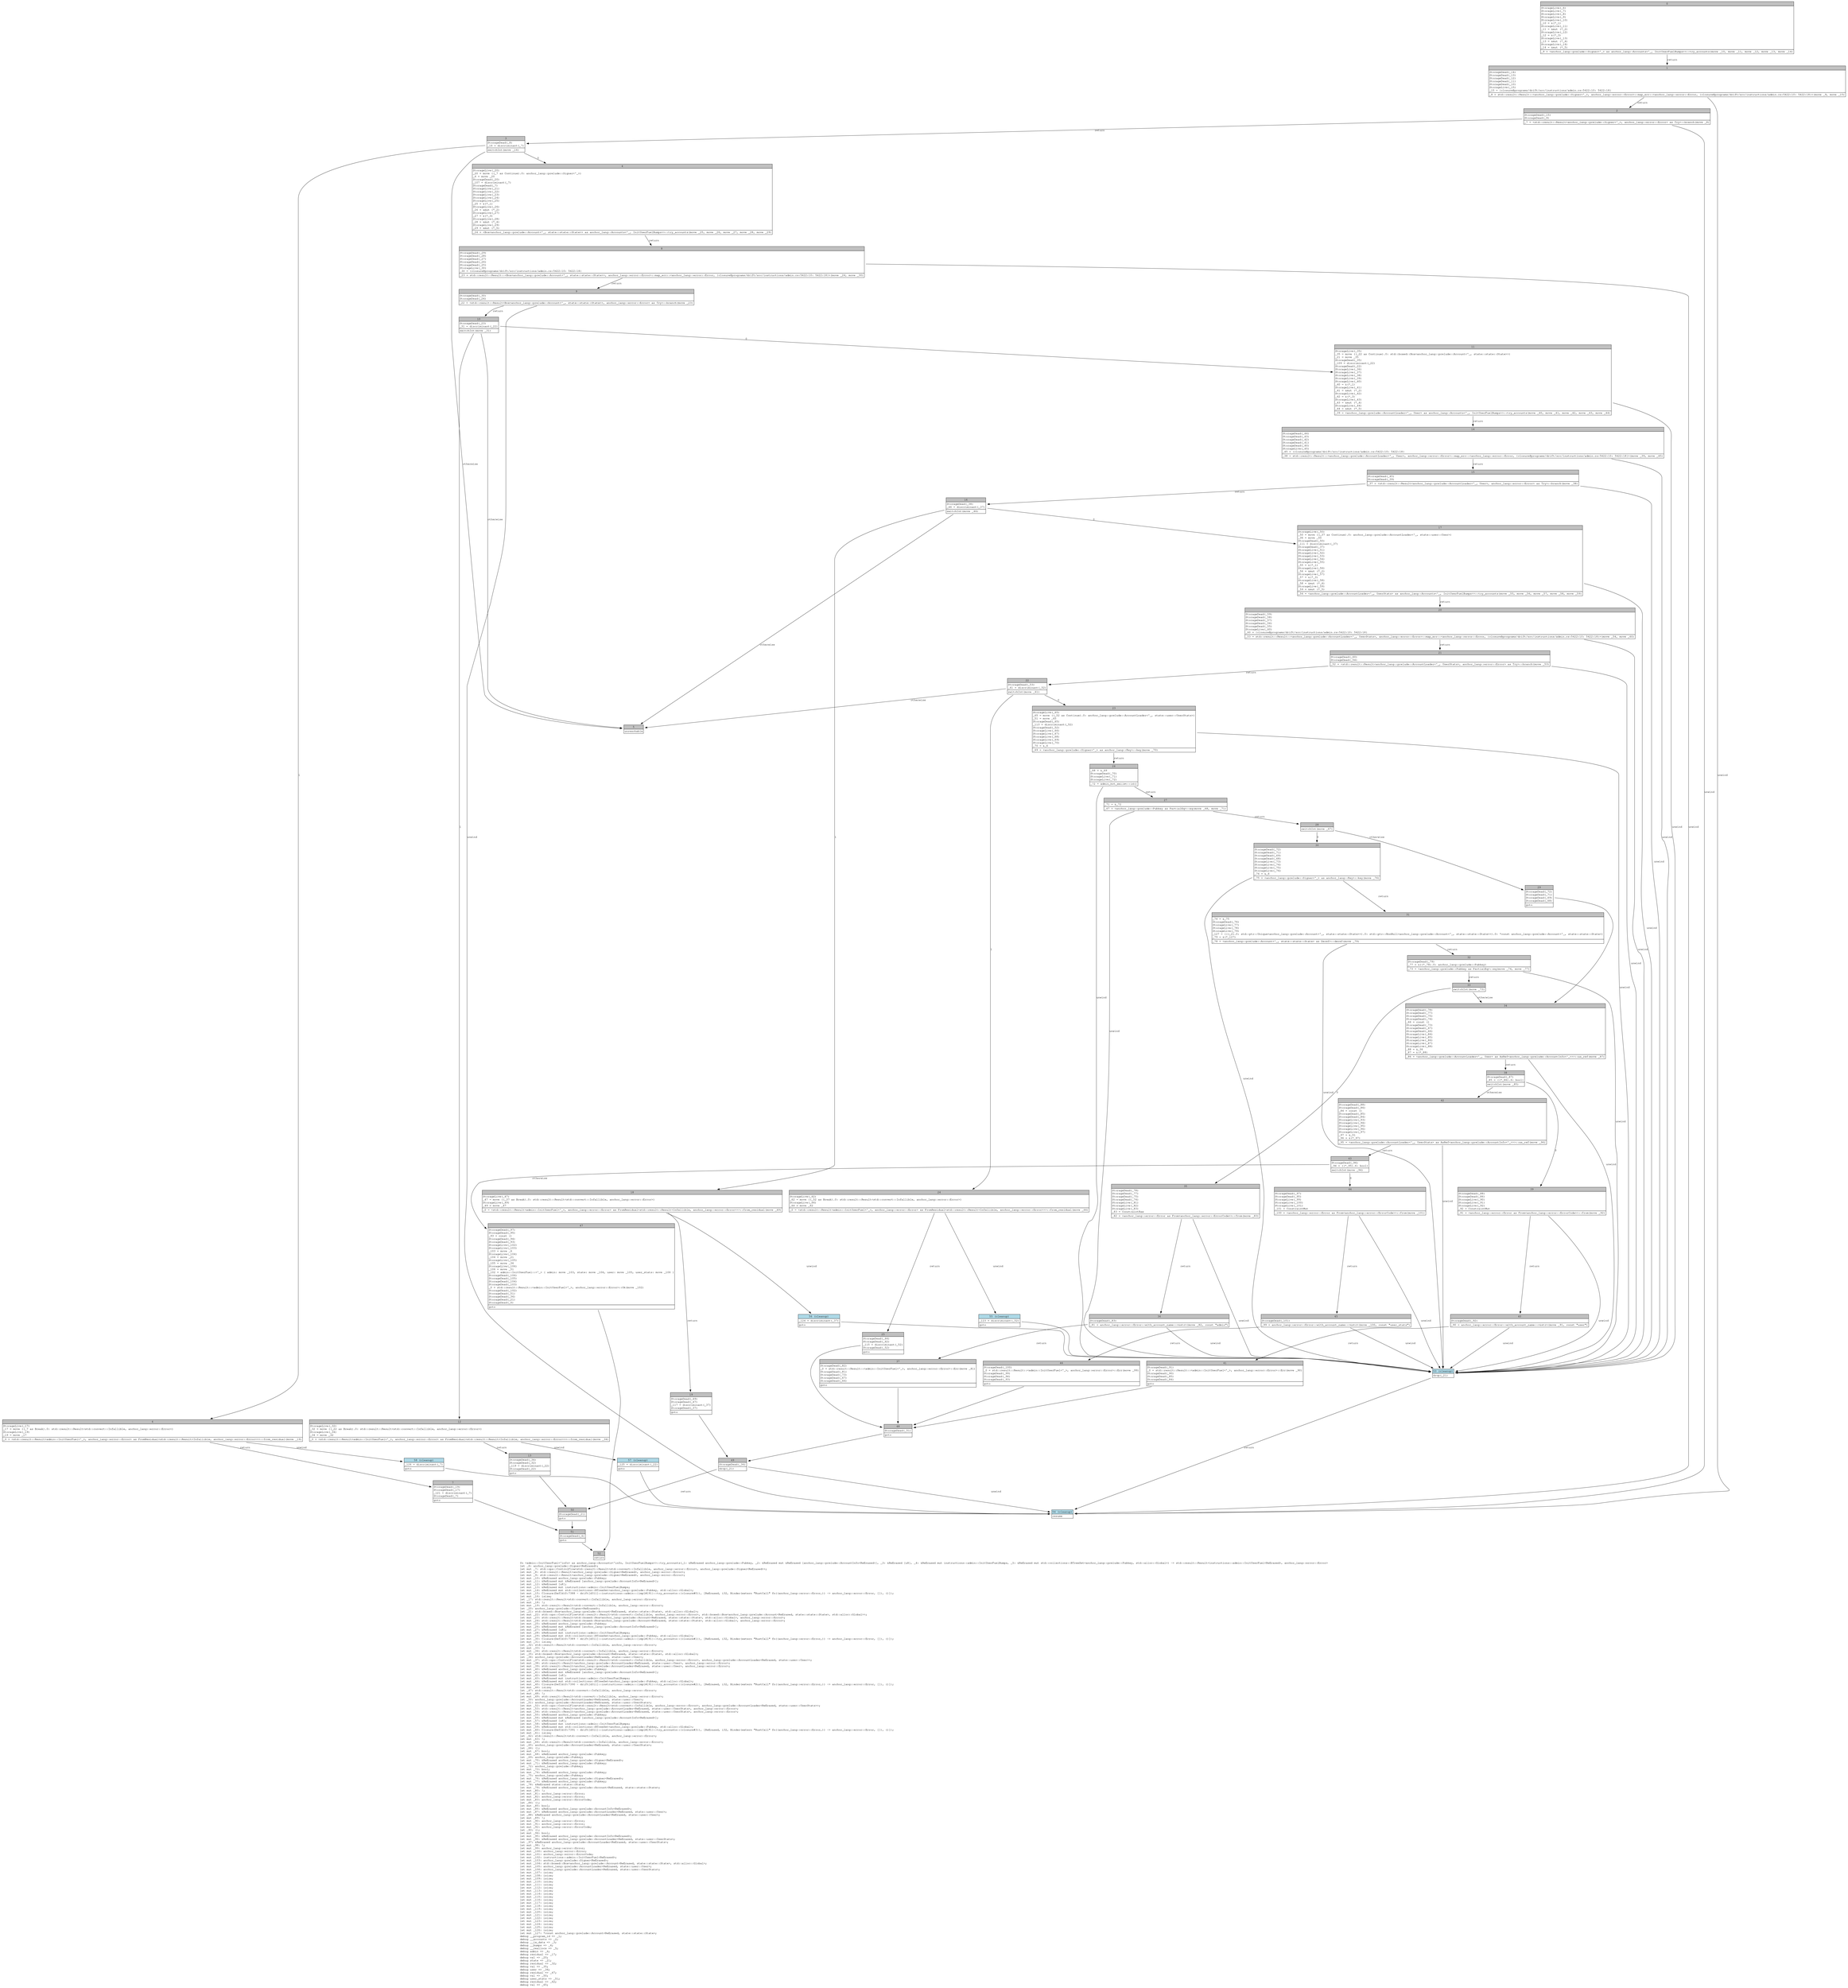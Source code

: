 digraph Mir_0_7387 {
    graph [fontname="Courier, monospace"];
    node [fontname="Courier, monospace"];
    edge [fontname="Courier, monospace"];
    label=<fn &lt;admin::InitUserFuel&lt;'info&gt; as anchor_lang::Accounts&lt;'info, InitUserFuelBumps&gt;&gt;::try_accounts(_1: &amp;ReErased anchor_lang::prelude::Pubkey, _2: &amp;ReErased mut &amp;ReErased [anchor_lang::prelude::AccountInfo&lt;ReErased&gt;], _3: &amp;ReErased [u8], _4: &amp;ReErased mut instructions::admin::InitUserFuelBumps, _5: &amp;ReErased mut std::collections::BTreeSet&lt;anchor_lang::prelude::Pubkey, std::alloc::Global&gt;) -&gt; std::result::Result&lt;instructions::admin::InitUserFuel&lt;ReErased&gt;, anchor_lang::error::Error&gt;<br align="left"/>let _6: anchor_lang::prelude::Signer&lt;ReErased&gt;;<br align="left"/>let mut _7: std::ops::ControlFlow&lt;std::result::Result&lt;std::convert::Infallible, anchor_lang::error::Error&gt;, anchor_lang::prelude::Signer&lt;ReErased&gt;&gt;;<br align="left"/>let mut _8: std::result::Result&lt;anchor_lang::prelude::Signer&lt;ReErased&gt;, anchor_lang::error::Error&gt;;<br align="left"/>let mut _9: std::result::Result&lt;anchor_lang::prelude::Signer&lt;ReErased&gt;, anchor_lang::error::Error&gt;;<br align="left"/>let mut _10: &amp;ReErased anchor_lang::prelude::Pubkey;<br align="left"/>let mut _11: &amp;ReErased mut &amp;ReErased [anchor_lang::prelude::AccountInfo&lt;ReErased&gt;];<br align="left"/>let mut _12: &amp;ReErased [u8];<br align="left"/>let mut _13: &amp;ReErased mut instructions::admin::InitUserFuelBumps;<br align="left"/>let mut _14: &amp;ReErased mut std::collections::BTreeSet&lt;anchor_lang::prelude::Pubkey, std::alloc::Global&gt;;<br align="left"/>let mut _15: Closure(DefId(0:7388 ~ drift[d311]::instructions::admin::{impl#191}::try_accounts::{closure#0}), [ReErased, i32, Binder(extern &quot;RustCall&quot; fn((anchor_lang::error::Error,)) -&gt; anchor_lang::error::Error, []), ()]);<br align="left"/>let mut _16: isize;<br align="left"/>let _17: std::result::Result&lt;std::convert::Infallible, anchor_lang::error::Error&gt;;<br align="left"/>let mut _18: !;<br align="left"/>let mut _19: std::result::Result&lt;std::convert::Infallible, anchor_lang::error::Error&gt;;<br align="left"/>let _20: anchor_lang::prelude::Signer&lt;ReErased&gt;;<br align="left"/>let _21: std::boxed::Box&lt;anchor_lang::prelude::Account&lt;ReErased, state::state::State&gt;, std::alloc::Global&gt;;<br align="left"/>let mut _22: std::ops::ControlFlow&lt;std::result::Result&lt;std::convert::Infallible, anchor_lang::error::Error&gt;, std::boxed::Box&lt;anchor_lang::prelude::Account&lt;ReErased, state::state::State&gt;, std::alloc::Global&gt;&gt;;<br align="left"/>let mut _23: std::result::Result&lt;std::boxed::Box&lt;anchor_lang::prelude::Account&lt;ReErased, state::state::State&gt;, std::alloc::Global&gt;, anchor_lang::error::Error&gt;;<br align="left"/>let mut _24: std::result::Result&lt;std::boxed::Box&lt;anchor_lang::prelude::Account&lt;ReErased, state::state::State&gt;, std::alloc::Global&gt;, anchor_lang::error::Error&gt;;<br align="left"/>let mut _25: &amp;ReErased anchor_lang::prelude::Pubkey;<br align="left"/>let mut _26: &amp;ReErased mut &amp;ReErased [anchor_lang::prelude::AccountInfo&lt;ReErased&gt;];<br align="left"/>let mut _27: &amp;ReErased [u8];<br align="left"/>let mut _28: &amp;ReErased mut instructions::admin::InitUserFuelBumps;<br align="left"/>let mut _29: &amp;ReErased mut std::collections::BTreeSet&lt;anchor_lang::prelude::Pubkey, std::alloc::Global&gt;;<br align="left"/>let mut _30: Closure(DefId(0:7389 ~ drift[d311]::instructions::admin::{impl#191}::try_accounts::{closure#1}), [ReErased, i32, Binder(extern &quot;RustCall&quot; fn((anchor_lang::error::Error,)) -&gt; anchor_lang::error::Error, []), ()]);<br align="left"/>let mut _31: isize;<br align="left"/>let _32: std::result::Result&lt;std::convert::Infallible, anchor_lang::error::Error&gt;;<br align="left"/>let mut _33: !;<br align="left"/>let mut _34: std::result::Result&lt;std::convert::Infallible, anchor_lang::error::Error&gt;;<br align="left"/>let _35: std::boxed::Box&lt;anchor_lang::prelude::Account&lt;ReErased, state::state::State&gt;, std::alloc::Global&gt;;<br align="left"/>let _36: anchor_lang::prelude::AccountLoader&lt;ReErased, state::user::User&gt;;<br align="left"/>let mut _37: std::ops::ControlFlow&lt;std::result::Result&lt;std::convert::Infallible, anchor_lang::error::Error&gt;, anchor_lang::prelude::AccountLoader&lt;ReErased, state::user::User&gt;&gt;;<br align="left"/>let mut _38: std::result::Result&lt;anchor_lang::prelude::AccountLoader&lt;ReErased, state::user::User&gt;, anchor_lang::error::Error&gt;;<br align="left"/>let mut _39: std::result::Result&lt;anchor_lang::prelude::AccountLoader&lt;ReErased, state::user::User&gt;, anchor_lang::error::Error&gt;;<br align="left"/>let mut _40: &amp;ReErased anchor_lang::prelude::Pubkey;<br align="left"/>let mut _41: &amp;ReErased mut &amp;ReErased [anchor_lang::prelude::AccountInfo&lt;ReErased&gt;];<br align="left"/>let mut _42: &amp;ReErased [u8];<br align="left"/>let mut _43: &amp;ReErased mut instructions::admin::InitUserFuelBumps;<br align="left"/>let mut _44: &amp;ReErased mut std::collections::BTreeSet&lt;anchor_lang::prelude::Pubkey, std::alloc::Global&gt;;<br align="left"/>let mut _45: Closure(DefId(0:7390 ~ drift[d311]::instructions::admin::{impl#191}::try_accounts::{closure#2}), [ReErased, i32, Binder(extern &quot;RustCall&quot; fn((anchor_lang::error::Error,)) -&gt; anchor_lang::error::Error, []), ()]);<br align="left"/>let mut _46: isize;<br align="left"/>let _47: std::result::Result&lt;std::convert::Infallible, anchor_lang::error::Error&gt;;<br align="left"/>let mut _48: !;<br align="left"/>let mut _49: std::result::Result&lt;std::convert::Infallible, anchor_lang::error::Error&gt;;<br align="left"/>let _50: anchor_lang::prelude::AccountLoader&lt;ReErased, state::user::User&gt;;<br align="left"/>let _51: anchor_lang::prelude::AccountLoader&lt;ReErased, state::user::UserStats&gt;;<br align="left"/>let mut _52: std::ops::ControlFlow&lt;std::result::Result&lt;std::convert::Infallible, anchor_lang::error::Error&gt;, anchor_lang::prelude::AccountLoader&lt;ReErased, state::user::UserStats&gt;&gt;;<br align="left"/>let mut _53: std::result::Result&lt;anchor_lang::prelude::AccountLoader&lt;ReErased, state::user::UserStats&gt;, anchor_lang::error::Error&gt;;<br align="left"/>let mut _54: std::result::Result&lt;anchor_lang::prelude::AccountLoader&lt;ReErased, state::user::UserStats&gt;, anchor_lang::error::Error&gt;;<br align="left"/>let mut _55: &amp;ReErased anchor_lang::prelude::Pubkey;<br align="left"/>let mut _56: &amp;ReErased mut &amp;ReErased [anchor_lang::prelude::AccountInfo&lt;ReErased&gt;];<br align="left"/>let mut _57: &amp;ReErased [u8];<br align="left"/>let mut _58: &amp;ReErased mut instructions::admin::InitUserFuelBumps;<br align="left"/>let mut _59: &amp;ReErased mut std::collections::BTreeSet&lt;anchor_lang::prelude::Pubkey, std::alloc::Global&gt;;<br align="left"/>let mut _60: Closure(DefId(0:7391 ~ drift[d311]::instructions::admin::{impl#191}::try_accounts::{closure#3}), [ReErased, i32, Binder(extern &quot;RustCall&quot; fn((anchor_lang::error::Error,)) -&gt; anchor_lang::error::Error, []), ()]);<br align="left"/>let mut _61: isize;<br align="left"/>let _62: std::result::Result&lt;std::convert::Infallible, anchor_lang::error::Error&gt;;<br align="left"/>let mut _63: !;<br align="left"/>let mut _64: std::result::Result&lt;std::convert::Infallible, anchor_lang::error::Error&gt;;<br align="left"/>let _65: anchor_lang::prelude::AccountLoader&lt;ReErased, state::user::UserStats&gt;;<br align="left"/>let _66: ();<br align="left"/>let mut _67: bool;<br align="left"/>let mut _68: &amp;ReErased anchor_lang::prelude::Pubkey;<br align="left"/>let _69: anchor_lang::prelude::Pubkey;<br align="left"/>let mut _70: &amp;ReErased anchor_lang::prelude::Signer&lt;ReErased&gt;;<br align="left"/>let mut _71: &amp;ReErased anchor_lang::prelude::Pubkey;<br align="left"/>let _72: anchor_lang::prelude::Pubkey;<br align="left"/>let mut _73: bool;<br align="left"/>let mut _74: &amp;ReErased anchor_lang::prelude::Pubkey;<br align="left"/>let _75: anchor_lang::prelude::Pubkey;<br align="left"/>let mut _76: &amp;ReErased anchor_lang::prelude::Signer&lt;ReErased&gt;;<br align="left"/>let mut _77: &amp;ReErased anchor_lang::prelude::Pubkey;<br align="left"/>let _78: &amp;ReErased state::state::State;<br align="left"/>let mut _79: &amp;ReErased anchor_lang::prelude::Account&lt;ReErased, state::state::State&gt;;<br align="left"/>let mut _80: !;<br align="left"/>let mut _81: anchor_lang::error::Error;<br align="left"/>let mut _82: anchor_lang::error::Error;<br align="left"/>let mut _83: anchor_lang::error::ErrorCode;<br align="left"/>let _84: ();<br align="left"/>let mut _85: bool;<br align="left"/>let mut _86: &amp;ReErased anchor_lang::prelude::AccountInfo&lt;ReErased&gt;;<br align="left"/>let mut _87: &amp;ReErased anchor_lang::prelude::AccountLoader&lt;ReErased, state::user::User&gt;;<br align="left"/>let _88: &amp;ReErased anchor_lang::prelude::AccountLoader&lt;ReErased, state::user::User&gt;;<br align="left"/>let mut _89: !;<br align="left"/>let mut _90: anchor_lang::error::Error;<br align="left"/>let mut _91: anchor_lang::error::Error;<br align="left"/>let mut _92: anchor_lang::error::ErrorCode;<br align="left"/>let _93: ();<br align="left"/>let mut _94: bool;<br align="left"/>let mut _95: &amp;ReErased anchor_lang::prelude::AccountInfo&lt;ReErased&gt;;<br align="left"/>let mut _96: &amp;ReErased anchor_lang::prelude::AccountLoader&lt;ReErased, state::user::UserStats&gt;;<br align="left"/>let _97: &amp;ReErased anchor_lang::prelude::AccountLoader&lt;ReErased, state::user::UserStats&gt;;<br align="left"/>let mut _98: !;<br align="left"/>let mut _99: anchor_lang::error::Error;<br align="left"/>let mut _100: anchor_lang::error::Error;<br align="left"/>let mut _101: anchor_lang::error::ErrorCode;<br align="left"/>let mut _102: instructions::admin::InitUserFuel&lt;ReErased&gt;;<br align="left"/>let mut _103: anchor_lang::prelude::Signer&lt;ReErased&gt;;<br align="left"/>let mut _104: std::boxed::Box&lt;anchor_lang::prelude::Account&lt;ReErased, state::state::State&gt;, std::alloc::Global&gt;;<br align="left"/>let mut _105: anchor_lang::prelude::AccountLoader&lt;ReErased, state::user::User&gt;;<br align="left"/>let mut _106: anchor_lang::prelude::AccountLoader&lt;ReErased, state::user::UserStats&gt;;<br align="left"/>let mut _107: isize;<br align="left"/>let mut _108: isize;<br align="left"/>let mut _109: isize;<br align="left"/>let mut _110: isize;<br align="left"/>let mut _111: isize;<br align="left"/>let mut _112: isize;<br align="left"/>let mut _113: isize;<br align="left"/>let mut _114: isize;<br align="left"/>let mut _115: isize;<br align="left"/>let mut _116: isize;<br align="left"/>let mut _117: isize;<br align="left"/>let mut _118: isize;<br align="left"/>let mut _119: isize;<br align="left"/>let mut _120: isize;<br align="left"/>let mut _121: isize;<br align="left"/>let mut _122: isize;<br align="left"/>let mut _123: isize;<br align="left"/>let mut _124: isize;<br align="left"/>let mut _125: isize;<br align="left"/>let mut _126: isize;<br align="left"/>let mut _127: *const anchor_lang::prelude::Account&lt;ReErased, state::state::State&gt;;<br align="left"/>debug __program_id =&gt; _1;<br align="left"/>debug __accounts =&gt; _2;<br align="left"/>debug __ix_data =&gt; _3;<br align="left"/>debug __bumps =&gt; _4;<br align="left"/>debug __reallocs =&gt; _5;<br align="left"/>debug admin =&gt; _6;<br align="left"/>debug residual =&gt; _17;<br align="left"/>debug val =&gt; _20;<br align="left"/>debug state =&gt; _21;<br align="left"/>debug residual =&gt; _32;<br align="left"/>debug val =&gt; _35;<br align="left"/>debug user =&gt; _36;<br align="left"/>debug residual =&gt; _47;<br align="left"/>debug val =&gt; _50;<br align="left"/>debug user_stats =&gt; _51;<br align="left"/>debug residual =&gt; _62;<br align="left"/>debug val =&gt; _65;<br align="left"/>>;
    bb0__0_7387 [shape="none", label=<<table border="0" cellborder="1" cellspacing="0"><tr><td bgcolor="gray" align="center" colspan="1">0</td></tr><tr><td align="left" balign="left">StorageLive(_6)<br/>StorageLive(_7)<br/>StorageLive(_8)<br/>StorageLive(_9)<br/>StorageLive(_10)<br/>_10 = &amp;(*_1)<br/>StorageLive(_11)<br/>_11 = &amp;mut (*_2)<br/>StorageLive(_12)<br/>_12 = &amp;(*_3)<br/>StorageLive(_13)<br/>_13 = &amp;mut (*_4)<br/>StorageLive(_14)<br/>_14 = &amp;mut (*_5)<br/></td></tr><tr><td align="left">_9 = &lt;anchor_lang::prelude::Signer&lt;'_&gt; as anchor_lang::Accounts&lt;'_, InitUserFuelBumps&gt;&gt;::try_accounts(move _10, move _11, move _12, move _13, move _14)</td></tr></table>>];
    bb1__0_7387 [shape="none", label=<<table border="0" cellborder="1" cellspacing="0"><tr><td bgcolor="gray" align="center" colspan="1">1</td></tr><tr><td align="left" balign="left">StorageDead(_14)<br/>StorageDead(_13)<br/>StorageDead(_12)<br/>StorageDead(_11)<br/>StorageDead(_10)<br/>StorageLive(_15)<br/>_15 = {closure@programs/drift/src/instructions/admin.rs:5422:10: 5422:18}<br/></td></tr><tr><td align="left">_8 = std::result::Result::&lt;anchor_lang::prelude::Signer&lt;'_&gt;, anchor_lang::error::Error&gt;::map_err::&lt;anchor_lang::error::Error, {closure@programs/drift/src/instructions/admin.rs:5422:10: 5422:18}&gt;(move _9, move _15)</td></tr></table>>];
    bb2__0_7387 [shape="none", label=<<table border="0" cellborder="1" cellspacing="0"><tr><td bgcolor="gray" align="center" colspan="1">2</td></tr><tr><td align="left" balign="left">StorageDead(_15)<br/>StorageDead(_9)<br/></td></tr><tr><td align="left">_7 = &lt;std::result::Result&lt;anchor_lang::prelude::Signer&lt;'_&gt;, anchor_lang::error::Error&gt; as Try&gt;::branch(move _8)</td></tr></table>>];
    bb3__0_7387 [shape="none", label=<<table border="0" cellborder="1" cellspacing="0"><tr><td bgcolor="gray" align="center" colspan="1">3</td></tr><tr><td align="left" balign="left">StorageDead(_8)<br/>_16 = discriminant(_7)<br/></td></tr><tr><td align="left">switchInt(move _16)</td></tr></table>>];
    bb4__0_7387 [shape="none", label=<<table border="0" cellborder="1" cellspacing="0"><tr><td bgcolor="gray" align="center" colspan="1">4</td></tr><tr><td align="left" balign="left">StorageLive(_20)<br/>_20 = move ((_7 as Continue).0: anchor_lang::prelude::Signer&lt;'_&gt;)<br/>_6 = move _20<br/>StorageDead(_20)<br/>_107 = discriminant(_7)<br/>StorageDead(_7)<br/>StorageLive(_21)<br/>StorageLive(_22)<br/>StorageLive(_23)<br/>StorageLive(_24)<br/>StorageLive(_25)<br/>_25 = &amp;(*_1)<br/>StorageLive(_26)<br/>_26 = &amp;mut (*_2)<br/>StorageLive(_27)<br/>_27 = &amp;(*_3)<br/>StorageLive(_28)<br/>_28 = &amp;mut (*_4)<br/>StorageLive(_29)<br/>_29 = &amp;mut (*_5)<br/></td></tr><tr><td align="left">_24 = &lt;Box&lt;anchor_lang::prelude::Account&lt;'_, state::state::State&gt;&gt; as anchor_lang::Accounts&lt;'_, InitUserFuelBumps&gt;&gt;::try_accounts(move _25, move _26, move _27, move _28, move _29)</td></tr></table>>];
    bb5__0_7387 [shape="none", label=<<table border="0" cellborder="1" cellspacing="0"><tr><td bgcolor="gray" align="center" colspan="1">5</td></tr><tr><td align="left">unreachable</td></tr></table>>];
    bb6__0_7387 [shape="none", label=<<table border="0" cellborder="1" cellspacing="0"><tr><td bgcolor="gray" align="center" colspan="1">6</td></tr><tr><td align="left" balign="left">StorageLive(_17)<br/>_17 = move ((_7 as Break).0: std::result::Result&lt;std::convert::Infallible, anchor_lang::error::Error&gt;)<br/>StorageLive(_19)<br/>_19 = move _17<br/></td></tr><tr><td align="left">_0 = &lt;std::result::Result&lt;admin::InitUserFuel&lt;'_&gt;, anchor_lang::error::Error&gt; as FromResidual&lt;std::result::Result&lt;Infallible, anchor_lang::error::Error&gt;&gt;&gt;::from_residual(move _19)</td></tr></table>>];
    bb7__0_7387 [shape="none", label=<<table border="0" cellborder="1" cellspacing="0"><tr><td bgcolor="gray" align="center" colspan="1">7</td></tr><tr><td align="left" balign="left">StorageDead(_19)<br/>StorageDead(_17)<br/>_121 = discriminant(_7)<br/>StorageDead(_7)<br/></td></tr><tr><td align="left">goto</td></tr></table>>];
    bb8__0_7387 [shape="none", label=<<table border="0" cellborder="1" cellspacing="0"><tr><td bgcolor="gray" align="center" colspan="1">8</td></tr><tr><td align="left" balign="left">StorageDead(_29)<br/>StorageDead(_28)<br/>StorageDead(_27)<br/>StorageDead(_26)<br/>StorageDead(_25)<br/>StorageLive(_30)<br/>_30 = {closure@programs/drift/src/instructions/admin.rs:5422:10: 5422:18}<br/></td></tr><tr><td align="left">_23 = std::result::Result::&lt;Box&lt;anchor_lang::prelude::Account&lt;'_, state::state::State&gt;&gt;, anchor_lang::error::Error&gt;::map_err::&lt;anchor_lang::error::Error, {closure@programs/drift/src/instructions/admin.rs:5422:10: 5422:18}&gt;(move _24, move _30)</td></tr></table>>];
    bb9__0_7387 [shape="none", label=<<table border="0" cellborder="1" cellspacing="0"><tr><td bgcolor="gray" align="center" colspan="1">9</td></tr><tr><td align="left" balign="left">StorageDead(_30)<br/>StorageDead(_24)<br/></td></tr><tr><td align="left">_22 = &lt;std::result::Result&lt;Box&lt;anchor_lang::prelude::Account&lt;'_, state::state::State&gt;&gt;, anchor_lang::error::Error&gt; as Try&gt;::branch(move _23)</td></tr></table>>];
    bb10__0_7387 [shape="none", label=<<table border="0" cellborder="1" cellspacing="0"><tr><td bgcolor="gray" align="center" colspan="1">10</td></tr><tr><td align="left" balign="left">StorageDead(_23)<br/>_31 = discriminant(_22)<br/></td></tr><tr><td align="left">switchInt(move _31)</td></tr></table>>];
    bb11__0_7387 [shape="none", label=<<table border="0" cellborder="1" cellspacing="0"><tr><td bgcolor="gray" align="center" colspan="1">11</td></tr><tr><td align="left" balign="left">StorageLive(_35)<br/>_35 = move ((_22 as Continue).0: std::boxed::Box&lt;anchor_lang::prelude::Account&lt;'_, state::state::State&gt;&gt;)<br/>_21 = move _35<br/>StorageDead(_35)<br/>_109 = discriminant(_22)<br/>StorageDead(_22)<br/>StorageLive(_36)<br/>StorageLive(_37)<br/>StorageLive(_38)<br/>StorageLive(_39)<br/>StorageLive(_40)<br/>_40 = &amp;(*_1)<br/>StorageLive(_41)<br/>_41 = &amp;mut (*_2)<br/>StorageLive(_42)<br/>_42 = &amp;(*_3)<br/>StorageLive(_43)<br/>_43 = &amp;mut (*_4)<br/>StorageLive(_44)<br/>_44 = &amp;mut (*_5)<br/></td></tr><tr><td align="left">_39 = &lt;anchor_lang::prelude::AccountLoader&lt;'_, User&gt; as anchor_lang::Accounts&lt;'_, InitUserFuelBumps&gt;&gt;::try_accounts(move _40, move _41, move _42, move _43, move _44)</td></tr></table>>];
    bb12__0_7387 [shape="none", label=<<table border="0" cellborder="1" cellspacing="0"><tr><td bgcolor="gray" align="center" colspan="1">12</td></tr><tr><td align="left" balign="left">StorageLive(_32)<br/>_32 = move ((_22 as Break).0: std::result::Result&lt;std::convert::Infallible, anchor_lang::error::Error&gt;)<br/>StorageLive(_34)<br/>_34 = move _32<br/></td></tr><tr><td align="left">_0 = &lt;std::result::Result&lt;admin::InitUserFuel&lt;'_&gt;, anchor_lang::error::Error&gt; as FromResidual&lt;std::result::Result&lt;Infallible, anchor_lang::error::Error&gt;&gt;&gt;::from_residual(move _34)</td></tr></table>>];
    bb13__0_7387 [shape="none", label=<<table border="0" cellborder="1" cellspacing="0"><tr><td bgcolor="gray" align="center" colspan="1">13</td></tr><tr><td align="left" balign="left">StorageDead(_34)<br/>StorageDead(_32)<br/>_119 = discriminant(_22)<br/>StorageDead(_22)<br/></td></tr><tr><td align="left">goto</td></tr></table>>];
    bb14__0_7387 [shape="none", label=<<table border="0" cellborder="1" cellspacing="0"><tr><td bgcolor="gray" align="center" colspan="1">14</td></tr><tr><td align="left" balign="left">StorageDead(_44)<br/>StorageDead(_43)<br/>StorageDead(_42)<br/>StorageDead(_41)<br/>StorageDead(_40)<br/>StorageLive(_45)<br/>_45 = {closure@programs/drift/src/instructions/admin.rs:5422:10: 5422:18}<br/></td></tr><tr><td align="left">_38 = std::result::Result::&lt;anchor_lang::prelude::AccountLoader&lt;'_, User&gt;, anchor_lang::error::Error&gt;::map_err::&lt;anchor_lang::error::Error, {closure@programs/drift/src/instructions/admin.rs:5422:10: 5422:18}&gt;(move _39, move _45)</td></tr></table>>];
    bb15__0_7387 [shape="none", label=<<table border="0" cellborder="1" cellspacing="0"><tr><td bgcolor="gray" align="center" colspan="1">15</td></tr><tr><td align="left" balign="left">StorageDead(_45)<br/>StorageDead(_39)<br/></td></tr><tr><td align="left">_37 = &lt;std::result::Result&lt;anchor_lang::prelude::AccountLoader&lt;'_, User&gt;, anchor_lang::error::Error&gt; as Try&gt;::branch(move _38)</td></tr></table>>];
    bb16__0_7387 [shape="none", label=<<table border="0" cellborder="1" cellspacing="0"><tr><td bgcolor="gray" align="center" colspan="1">16</td></tr><tr><td align="left" balign="left">StorageDead(_38)<br/>_46 = discriminant(_37)<br/></td></tr><tr><td align="left">switchInt(move _46)</td></tr></table>>];
    bb17__0_7387 [shape="none", label=<<table border="0" cellborder="1" cellspacing="0"><tr><td bgcolor="gray" align="center" colspan="1">17</td></tr><tr><td align="left" balign="left">StorageLive(_50)<br/>_50 = move ((_37 as Continue).0: anchor_lang::prelude::AccountLoader&lt;'_, state::user::User&gt;)<br/>_36 = move _50<br/>StorageDead(_50)<br/>_111 = discriminant(_37)<br/>StorageDead(_37)<br/>StorageLive(_51)<br/>StorageLive(_52)<br/>StorageLive(_53)<br/>StorageLive(_54)<br/>StorageLive(_55)<br/>_55 = &amp;(*_1)<br/>StorageLive(_56)<br/>_56 = &amp;mut (*_2)<br/>StorageLive(_57)<br/>_57 = &amp;(*_3)<br/>StorageLive(_58)<br/>_58 = &amp;mut (*_4)<br/>StorageLive(_59)<br/>_59 = &amp;mut (*_5)<br/></td></tr><tr><td align="left">_54 = &lt;anchor_lang::prelude::AccountLoader&lt;'_, UserStats&gt; as anchor_lang::Accounts&lt;'_, InitUserFuelBumps&gt;&gt;::try_accounts(move _55, move _56, move _57, move _58, move _59)</td></tr></table>>];
    bb18__0_7387 [shape="none", label=<<table border="0" cellborder="1" cellspacing="0"><tr><td bgcolor="gray" align="center" colspan="1">18</td></tr><tr><td align="left" balign="left">StorageLive(_47)<br/>_47 = move ((_37 as Break).0: std::result::Result&lt;std::convert::Infallible, anchor_lang::error::Error&gt;)<br/>StorageLive(_49)<br/>_49 = move _47<br/></td></tr><tr><td align="left">_0 = &lt;std::result::Result&lt;admin::InitUserFuel&lt;'_&gt;, anchor_lang::error::Error&gt; as FromResidual&lt;std::result::Result&lt;Infallible, anchor_lang::error::Error&gt;&gt;&gt;::from_residual(move _49)</td></tr></table>>];
    bb19__0_7387 [shape="none", label=<<table border="0" cellborder="1" cellspacing="0"><tr><td bgcolor="gray" align="center" colspan="1">19</td></tr><tr><td align="left" balign="left">StorageDead(_49)<br/>StorageDead(_47)<br/>_117 = discriminant(_37)<br/>StorageDead(_37)<br/></td></tr><tr><td align="left">goto</td></tr></table>>];
    bb20__0_7387 [shape="none", label=<<table border="0" cellborder="1" cellspacing="0"><tr><td bgcolor="gray" align="center" colspan="1">20</td></tr><tr><td align="left" balign="left">StorageDead(_59)<br/>StorageDead(_58)<br/>StorageDead(_57)<br/>StorageDead(_56)<br/>StorageDead(_55)<br/>StorageLive(_60)<br/>_60 = {closure@programs/drift/src/instructions/admin.rs:5422:10: 5422:18}<br/></td></tr><tr><td align="left">_53 = std::result::Result::&lt;anchor_lang::prelude::AccountLoader&lt;'_, UserStats&gt;, anchor_lang::error::Error&gt;::map_err::&lt;anchor_lang::error::Error, {closure@programs/drift/src/instructions/admin.rs:5422:10: 5422:18}&gt;(move _54, move _60)</td></tr></table>>];
    bb21__0_7387 [shape="none", label=<<table border="0" cellborder="1" cellspacing="0"><tr><td bgcolor="gray" align="center" colspan="1">21</td></tr><tr><td align="left" balign="left">StorageDead(_60)<br/>StorageDead(_54)<br/></td></tr><tr><td align="left">_52 = &lt;std::result::Result&lt;anchor_lang::prelude::AccountLoader&lt;'_, UserStats&gt;, anchor_lang::error::Error&gt; as Try&gt;::branch(move _53)</td></tr></table>>];
    bb22__0_7387 [shape="none", label=<<table border="0" cellborder="1" cellspacing="0"><tr><td bgcolor="gray" align="center" colspan="1">22</td></tr><tr><td align="left" balign="left">StorageDead(_53)<br/>_61 = discriminant(_52)<br/></td></tr><tr><td align="left">switchInt(move _61)</td></tr></table>>];
    bb23__0_7387 [shape="none", label=<<table border="0" cellborder="1" cellspacing="0"><tr><td bgcolor="gray" align="center" colspan="1">23</td></tr><tr><td align="left" balign="left">StorageLive(_65)<br/>_65 = move ((_52 as Continue).0: anchor_lang::prelude::AccountLoader&lt;'_, state::user::UserStats&gt;)<br/>_51 = move _65<br/>StorageDead(_65)<br/>_113 = discriminant(_52)<br/>StorageDead(_52)<br/>StorageLive(_66)<br/>StorageLive(_67)<br/>StorageLive(_68)<br/>StorageLive(_69)<br/>StorageLive(_70)<br/>_70 = &amp;_6<br/></td></tr><tr><td align="left">_69 = &lt;anchor_lang::prelude::Signer&lt;'_&gt; as anchor_lang::Key&gt;::key(move _70)</td></tr></table>>];
    bb24__0_7387 [shape="none", label=<<table border="0" cellborder="1" cellspacing="0"><tr><td bgcolor="gray" align="center" colspan="1">24</td></tr><tr><td align="left" balign="left">StorageLive(_62)<br/>_62 = move ((_52 as Break).0: std::result::Result&lt;std::convert::Infallible, anchor_lang::error::Error&gt;)<br/>StorageLive(_64)<br/>_64 = move _62<br/></td></tr><tr><td align="left">_0 = &lt;std::result::Result&lt;admin::InitUserFuel&lt;'_&gt;, anchor_lang::error::Error&gt; as FromResidual&lt;std::result::Result&lt;Infallible, anchor_lang::error::Error&gt;&gt;&gt;::from_residual(move _64)</td></tr></table>>];
    bb25__0_7387 [shape="none", label=<<table border="0" cellborder="1" cellspacing="0"><tr><td bgcolor="gray" align="center" colspan="1">25</td></tr><tr><td align="left" balign="left">StorageDead(_64)<br/>StorageDead(_62)<br/>_115 = discriminant(_52)<br/>StorageDead(_52)<br/></td></tr><tr><td align="left">goto</td></tr></table>>];
    bb26__0_7387 [shape="none", label=<<table border="0" cellborder="1" cellspacing="0"><tr><td bgcolor="gray" align="center" colspan="1">26</td></tr><tr><td align="left" balign="left">_68 = &amp;_69<br/>StorageDead(_70)<br/>StorageLive(_71)<br/>StorageLive(_72)<br/></td></tr><tr><td align="left">_72 = admin_hot_wallet::id()</td></tr></table>>];
    bb27__0_7387 [shape="none", label=<<table border="0" cellborder="1" cellspacing="0"><tr><td bgcolor="gray" align="center" colspan="1">27</td></tr><tr><td align="left" balign="left">_71 = &amp;_72<br/></td></tr><tr><td align="left">_67 = &lt;anchor_lang::prelude::Pubkey as PartialEq&gt;::eq(move _68, move _71)</td></tr></table>>];
    bb28__0_7387 [shape="none", label=<<table border="0" cellborder="1" cellspacing="0"><tr><td bgcolor="gray" align="center" colspan="1">28</td></tr><tr><td align="left">switchInt(move _67)</td></tr></table>>];
    bb29__0_7387 [shape="none", label=<<table border="0" cellborder="1" cellspacing="0"><tr><td bgcolor="gray" align="center" colspan="1">29</td></tr><tr><td align="left" balign="left">StorageDead(_72)<br/>StorageDead(_71)<br/>StorageDead(_69)<br/>StorageDead(_68)<br/></td></tr><tr><td align="left">goto</td></tr></table>>];
    bb30__0_7387 [shape="none", label=<<table border="0" cellborder="1" cellspacing="0"><tr><td bgcolor="gray" align="center" colspan="1">30</td></tr><tr><td align="left" balign="left">StorageDead(_72)<br/>StorageDead(_71)<br/>StorageDead(_69)<br/>StorageDead(_68)<br/>StorageLive(_73)<br/>StorageLive(_74)<br/>StorageLive(_75)<br/>StorageLive(_76)<br/>_76 = &amp;_6<br/></td></tr><tr><td align="left">_75 = &lt;anchor_lang::prelude::Signer&lt;'_&gt; as anchor_lang::Key&gt;::key(move _76)</td></tr></table>>];
    bb31__0_7387 [shape="none", label=<<table border="0" cellborder="1" cellspacing="0"><tr><td bgcolor="gray" align="center" colspan="1">31</td></tr><tr><td align="left" balign="left">_74 = &amp;_75<br/>StorageDead(_76)<br/>StorageLive(_77)<br/>StorageLive(_78)<br/>StorageLive(_79)<br/>_127 = (((_21.0: std::ptr::Unique&lt;anchor_lang::prelude::Account&lt;'_, state::state::State&gt;&gt;).0: std::ptr::NonNull&lt;anchor_lang::prelude::Account&lt;'_, state::state::State&gt;&gt;).0: *const anchor_lang::prelude::Account&lt;'_, state::state::State&gt;)<br/>_79 = &amp;(*_127)<br/></td></tr><tr><td align="left">_78 = &lt;anchor_lang::prelude::Account&lt;'_, state::state::State&gt; as Deref&gt;::deref(move _79)</td></tr></table>>];
    bb32__0_7387 [shape="none", label=<<table border="0" cellborder="1" cellspacing="0"><tr><td bgcolor="gray" align="center" colspan="1">32</td></tr><tr><td align="left" balign="left">StorageDead(_79)<br/>_77 = &amp;((*_78).0: anchor_lang::prelude::Pubkey)<br/></td></tr><tr><td align="left">_73 = &lt;anchor_lang::prelude::Pubkey as PartialEq&gt;::eq(move _74, move _77)</td></tr></table>>];
    bb33__0_7387 [shape="none", label=<<table border="0" cellborder="1" cellspacing="0"><tr><td bgcolor="gray" align="center" colspan="1">33</td></tr><tr><td align="left">switchInt(move _73)</td></tr></table>>];
    bb34__0_7387 [shape="none", label=<<table border="0" cellborder="1" cellspacing="0"><tr><td bgcolor="gray" align="center" colspan="1">34</td></tr><tr><td align="left" balign="left">StorageDead(_78)<br/>StorageDead(_77)<br/>StorageDead(_75)<br/>StorageDead(_74)<br/>_66 = const ()<br/>StorageDead(_73)<br/>StorageDead(_67)<br/>StorageDead(_66)<br/>StorageLive(_84)<br/>StorageLive(_85)<br/>StorageLive(_86)<br/>StorageLive(_87)<br/>StorageLive(_88)<br/>_88 = &amp;_36<br/>_87 = &amp;(*_88)<br/></td></tr><tr><td align="left">_86 = &lt;anchor_lang::prelude::AccountLoader&lt;'_, User&gt; as AsRef&lt;anchor_lang::prelude::AccountInfo&lt;'_&gt;&gt;&gt;::as_ref(move _87)</td></tr></table>>];
    bb35__0_7387 [shape="none", label=<<table border="0" cellborder="1" cellspacing="0"><tr><td bgcolor="gray" align="center" colspan="1">35</td></tr><tr><td align="left" balign="left">StorageDead(_78)<br/>StorageDead(_77)<br/>StorageDead(_75)<br/>StorageDead(_74)<br/>StorageLive(_81)<br/>StorageLive(_82)<br/>StorageLive(_83)<br/>_83 = ConstraintRaw<br/></td></tr><tr><td align="left">_82 = &lt;anchor_lang::error::Error as From&lt;anchor_lang::error::ErrorCode&gt;&gt;::from(move _83)</td></tr></table>>];
    bb36__0_7387 [shape="none", label=<<table border="0" cellborder="1" cellspacing="0"><tr><td bgcolor="gray" align="center" colspan="1">36</td></tr><tr><td align="left" balign="left">StorageDead(_83)<br/></td></tr><tr><td align="left">_81 = anchor_lang::error::Error::with_account_name::&lt;&amp;str&gt;(move _82, const &quot;admin&quot;)</td></tr></table>>];
    bb37__0_7387 [shape="none", label=<<table border="0" cellborder="1" cellspacing="0"><tr><td bgcolor="gray" align="center" colspan="1">37</td></tr><tr><td align="left" balign="left">StorageDead(_82)<br/>_0 = std::result::Result::&lt;admin::InitUserFuel&lt;'_&gt;, anchor_lang::error::Error&gt;::Err(move _81)<br/>StorageDead(_81)<br/>StorageDead(_73)<br/>StorageDead(_67)<br/>StorageDead(_66)<br/></td></tr><tr><td align="left">goto</td></tr></table>>];
    bb38__0_7387 [shape="none", label=<<table border="0" cellborder="1" cellspacing="0"><tr><td bgcolor="gray" align="center" colspan="1">38</td></tr><tr><td align="left" balign="left">StorageDead(_87)<br/>_85 = ((*_86).6: bool)<br/></td></tr><tr><td align="left">switchInt(move _85)</td></tr></table>>];
    bb39__0_7387 [shape="none", label=<<table border="0" cellborder="1" cellspacing="0"><tr><td bgcolor="gray" align="center" colspan="1">39</td></tr><tr><td align="left" balign="left">StorageDead(_88)<br/>StorageDead(_86)<br/>StorageLive(_90)<br/>StorageLive(_91)<br/>StorageLive(_92)<br/>_92 = ConstraintMut<br/></td></tr><tr><td align="left">_91 = &lt;anchor_lang::error::Error as From&lt;anchor_lang::error::ErrorCode&gt;&gt;::from(move _92)</td></tr></table>>];
    bb40__0_7387 [shape="none", label=<<table border="0" cellborder="1" cellspacing="0"><tr><td bgcolor="gray" align="center" colspan="1">40</td></tr><tr><td align="left" balign="left">StorageDead(_92)<br/></td></tr><tr><td align="left">_90 = anchor_lang::error::Error::with_account_name::&lt;&amp;str&gt;(move _91, const &quot;user&quot;)</td></tr></table>>];
    bb41__0_7387 [shape="none", label=<<table border="0" cellborder="1" cellspacing="0"><tr><td bgcolor="gray" align="center" colspan="1">41</td></tr><tr><td align="left" balign="left">StorageDead(_91)<br/>_0 = std::result::Result::&lt;admin::InitUserFuel&lt;'_&gt;, anchor_lang::error::Error&gt;::Err(move _90)<br/>StorageDead(_90)<br/>StorageDead(_85)<br/>StorageDead(_84)<br/></td></tr><tr><td align="left">goto</td></tr></table>>];
    bb42__0_7387 [shape="none", label=<<table border="0" cellborder="1" cellspacing="0"><tr><td bgcolor="gray" align="center" colspan="1">42</td></tr><tr><td align="left" balign="left">StorageDead(_88)<br/>StorageDead(_86)<br/>_84 = const ()<br/>StorageDead(_85)<br/>StorageDead(_84)<br/>StorageLive(_93)<br/>StorageLive(_94)<br/>StorageLive(_95)<br/>StorageLive(_96)<br/>StorageLive(_97)<br/>_97 = &amp;_51<br/>_96 = &amp;(*_97)<br/></td></tr><tr><td align="left">_95 = &lt;anchor_lang::prelude::AccountLoader&lt;'_, UserStats&gt; as AsRef&lt;anchor_lang::prelude::AccountInfo&lt;'_&gt;&gt;&gt;::as_ref(move _96)</td></tr></table>>];
    bb43__0_7387 [shape="none", label=<<table border="0" cellborder="1" cellspacing="0"><tr><td bgcolor="gray" align="center" colspan="1">43</td></tr><tr><td align="left" balign="left">StorageDead(_96)<br/>_94 = ((*_95).6: bool)<br/></td></tr><tr><td align="left">switchInt(move _94)</td></tr></table>>];
    bb44__0_7387 [shape="none", label=<<table border="0" cellborder="1" cellspacing="0"><tr><td bgcolor="gray" align="center" colspan="1">44</td></tr><tr><td align="left" balign="left">StorageDead(_97)<br/>StorageDead(_95)<br/>StorageLive(_99)<br/>StorageLive(_100)<br/>StorageLive(_101)<br/>_101 = ConstraintMut<br/></td></tr><tr><td align="left">_100 = &lt;anchor_lang::error::Error as From&lt;anchor_lang::error::ErrorCode&gt;&gt;::from(move _101)</td></tr></table>>];
    bb45__0_7387 [shape="none", label=<<table border="0" cellborder="1" cellspacing="0"><tr><td bgcolor="gray" align="center" colspan="1">45</td></tr><tr><td align="left" balign="left">StorageDead(_101)<br/></td></tr><tr><td align="left">_99 = anchor_lang::error::Error::with_account_name::&lt;&amp;str&gt;(move _100, const &quot;user_stats&quot;)</td></tr></table>>];
    bb46__0_7387 [shape="none", label=<<table border="0" cellborder="1" cellspacing="0"><tr><td bgcolor="gray" align="center" colspan="1">46</td></tr><tr><td align="left" balign="left">StorageDead(_100)<br/>_0 = std::result::Result::&lt;admin::InitUserFuel&lt;'_&gt;, anchor_lang::error::Error&gt;::Err(move _99)<br/>StorageDead(_99)<br/>StorageDead(_94)<br/>StorageDead(_93)<br/></td></tr><tr><td align="left">goto</td></tr></table>>];
    bb47__0_7387 [shape="none", label=<<table border="0" cellborder="1" cellspacing="0"><tr><td bgcolor="gray" align="center" colspan="1">47</td></tr><tr><td align="left" balign="left">StorageDead(_97)<br/>StorageDead(_95)<br/>_93 = const ()<br/>StorageDead(_94)<br/>StorageDead(_93)<br/>StorageLive(_102)<br/>StorageLive(_103)<br/>_103 = move _6<br/>StorageLive(_104)<br/>_104 = move _21<br/>StorageLive(_105)<br/>_105 = move _36<br/>StorageLive(_106)<br/>_106 = move _51<br/>_102 = admin::InitUserFuel::&lt;'_&gt; { admin: move _103, state: move _104, user: move _105, user_stats: move _106 }<br/>StorageDead(_106)<br/>StorageDead(_105)<br/>StorageDead(_104)<br/>StorageDead(_103)<br/>_0 = std::result::Result::&lt;admin::InitUserFuel&lt;'_&gt;, anchor_lang::error::Error&gt;::Ok(move _102)<br/>StorageDead(_102)<br/>StorageDead(_51)<br/>StorageDead(_36)<br/>StorageDead(_21)<br/>StorageDead(_6)<br/></td></tr><tr><td align="left">goto</td></tr></table>>];
    bb48__0_7387 [shape="none", label=<<table border="0" cellborder="1" cellspacing="0"><tr><td bgcolor="gray" align="center" colspan="1">48</td></tr><tr><td align="left" balign="left">StorageDead(_51)<br/></td></tr><tr><td align="left">goto</td></tr></table>>];
    bb49__0_7387 [shape="none", label=<<table border="0" cellborder="1" cellspacing="0"><tr><td bgcolor="gray" align="center" colspan="1">49</td></tr><tr><td align="left" balign="left">StorageDead(_36)<br/></td></tr><tr><td align="left">drop(_21)</td></tr></table>>];
    bb50__0_7387 [shape="none", label=<<table border="0" cellborder="1" cellspacing="0"><tr><td bgcolor="gray" align="center" colspan="1">50</td></tr><tr><td align="left" balign="left">StorageDead(_21)<br/></td></tr><tr><td align="left">goto</td></tr></table>>];
    bb51__0_7387 [shape="none", label=<<table border="0" cellborder="1" cellspacing="0"><tr><td bgcolor="gray" align="center" colspan="1">51</td></tr><tr><td align="left" balign="left">StorageDead(_6)<br/></td></tr><tr><td align="left">goto</td></tr></table>>];
    bb52__0_7387 [shape="none", label=<<table border="0" cellborder="1" cellspacing="0"><tr><td bgcolor="gray" align="center" colspan="1">52</td></tr><tr><td align="left">return</td></tr></table>>];
    bb53__0_7387 [shape="none", label=<<table border="0" cellborder="1" cellspacing="0"><tr><td bgcolor="lightblue" align="center" colspan="1">53 (cleanup)</td></tr><tr><td align="left">drop(_21)</td></tr></table>>];
    bb54__0_7387 [shape="none", label=<<table border="0" cellborder="1" cellspacing="0"><tr><td bgcolor="lightblue" align="center" colspan="1">54 (cleanup)</td></tr><tr><td align="left">resume</td></tr></table>>];
    bb55__0_7387 [shape="none", label=<<table border="0" cellborder="1" cellspacing="0"><tr><td bgcolor="lightblue" align="center" colspan="1">55 (cleanup)</td></tr><tr><td align="left" balign="left">_123 = discriminant(_52)<br/></td></tr><tr><td align="left">goto</td></tr></table>>];
    bb56__0_7387 [shape="none", label=<<table border="0" cellborder="1" cellspacing="0"><tr><td bgcolor="lightblue" align="center" colspan="1">56 (cleanup)</td></tr><tr><td align="left" balign="left">_124 = discriminant(_37)<br/></td></tr><tr><td align="left">goto</td></tr></table>>];
    bb57__0_7387 [shape="none", label=<<table border="0" cellborder="1" cellspacing="0"><tr><td bgcolor="lightblue" align="center" colspan="1">57 (cleanup)</td></tr><tr><td align="left" balign="left">_125 = discriminant(_22)<br/></td></tr><tr><td align="left">goto</td></tr></table>>];
    bb58__0_7387 [shape="none", label=<<table border="0" cellborder="1" cellspacing="0"><tr><td bgcolor="lightblue" align="center" colspan="1">58 (cleanup)</td></tr><tr><td align="left" balign="left">_126 = discriminant(_7)<br/></td></tr><tr><td align="left">goto</td></tr></table>>];
    bb0__0_7387 -> bb1__0_7387 [label="return"];
    bb1__0_7387 -> bb2__0_7387 [label="return"];
    bb1__0_7387 -> bb54__0_7387 [label="unwind"];
    bb2__0_7387 -> bb3__0_7387 [label="return"];
    bb2__0_7387 -> bb54__0_7387 [label="unwind"];
    bb3__0_7387 -> bb4__0_7387 [label="0"];
    bb3__0_7387 -> bb6__0_7387 [label="1"];
    bb3__0_7387 -> bb5__0_7387 [label="otherwise"];
    bb4__0_7387 -> bb8__0_7387 [label="return"];
    bb6__0_7387 -> bb7__0_7387 [label="return"];
    bb6__0_7387 -> bb58__0_7387 [label="unwind"];
    bb7__0_7387 -> bb51__0_7387 [label=""];
    bb8__0_7387 -> bb9__0_7387 [label="return"];
    bb8__0_7387 -> bb54__0_7387 [label="unwind"];
    bb9__0_7387 -> bb10__0_7387 [label="return"];
    bb9__0_7387 -> bb54__0_7387 [label="unwind"];
    bb10__0_7387 -> bb11__0_7387 [label="0"];
    bb10__0_7387 -> bb12__0_7387 [label="1"];
    bb10__0_7387 -> bb5__0_7387 [label="otherwise"];
    bb11__0_7387 -> bb14__0_7387 [label="return"];
    bb11__0_7387 -> bb53__0_7387 [label="unwind"];
    bb12__0_7387 -> bb13__0_7387 [label="return"];
    bb12__0_7387 -> bb57__0_7387 [label="unwind"];
    bb13__0_7387 -> bb50__0_7387 [label=""];
    bb14__0_7387 -> bb15__0_7387 [label="return"];
    bb14__0_7387 -> bb53__0_7387 [label="unwind"];
    bb15__0_7387 -> bb16__0_7387 [label="return"];
    bb15__0_7387 -> bb53__0_7387 [label="unwind"];
    bb16__0_7387 -> bb17__0_7387 [label="0"];
    bb16__0_7387 -> bb18__0_7387 [label="1"];
    bb16__0_7387 -> bb5__0_7387 [label="otherwise"];
    bb17__0_7387 -> bb20__0_7387 [label="return"];
    bb17__0_7387 -> bb53__0_7387 [label="unwind"];
    bb18__0_7387 -> bb19__0_7387 [label="return"];
    bb18__0_7387 -> bb56__0_7387 [label="unwind"];
    bb19__0_7387 -> bb49__0_7387 [label=""];
    bb20__0_7387 -> bb21__0_7387 [label="return"];
    bb20__0_7387 -> bb53__0_7387 [label="unwind"];
    bb21__0_7387 -> bb22__0_7387 [label="return"];
    bb21__0_7387 -> bb53__0_7387 [label="unwind"];
    bb22__0_7387 -> bb23__0_7387 [label="0"];
    bb22__0_7387 -> bb24__0_7387 [label="1"];
    bb22__0_7387 -> bb5__0_7387 [label="otherwise"];
    bb23__0_7387 -> bb26__0_7387 [label="return"];
    bb23__0_7387 -> bb53__0_7387 [label="unwind"];
    bb24__0_7387 -> bb25__0_7387 [label="return"];
    bb24__0_7387 -> bb55__0_7387 [label="unwind"];
    bb25__0_7387 -> bb48__0_7387 [label=""];
    bb26__0_7387 -> bb27__0_7387 [label="return"];
    bb26__0_7387 -> bb53__0_7387 [label="unwind"];
    bb27__0_7387 -> bb28__0_7387 [label="return"];
    bb27__0_7387 -> bb53__0_7387 [label="unwind"];
    bb28__0_7387 -> bb30__0_7387 [label="0"];
    bb28__0_7387 -> bb29__0_7387 [label="otherwise"];
    bb29__0_7387 -> bb34__0_7387 [label=""];
    bb30__0_7387 -> bb31__0_7387 [label="return"];
    bb30__0_7387 -> bb53__0_7387 [label="unwind"];
    bb31__0_7387 -> bb32__0_7387 [label="return"];
    bb31__0_7387 -> bb53__0_7387 [label="unwind"];
    bb32__0_7387 -> bb33__0_7387 [label="return"];
    bb32__0_7387 -> bb53__0_7387 [label="unwind"];
    bb33__0_7387 -> bb35__0_7387 [label="0"];
    bb33__0_7387 -> bb34__0_7387 [label="otherwise"];
    bb34__0_7387 -> bb38__0_7387 [label="return"];
    bb34__0_7387 -> bb53__0_7387 [label="unwind"];
    bb35__0_7387 -> bb36__0_7387 [label="return"];
    bb35__0_7387 -> bb53__0_7387 [label="unwind"];
    bb36__0_7387 -> bb37__0_7387 [label="return"];
    bb36__0_7387 -> bb53__0_7387 [label="unwind"];
    bb37__0_7387 -> bb48__0_7387 [label=""];
    bb38__0_7387 -> bb39__0_7387 [label="0"];
    bb38__0_7387 -> bb42__0_7387 [label="otherwise"];
    bb39__0_7387 -> bb40__0_7387 [label="return"];
    bb39__0_7387 -> bb53__0_7387 [label="unwind"];
    bb40__0_7387 -> bb41__0_7387 [label="return"];
    bb40__0_7387 -> bb53__0_7387 [label="unwind"];
    bb41__0_7387 -> bb48__0_7387 [label=""];
    bb42__0_7387 -> bb43__0_7387 [label="return"];
    bb42__0_7387 -> bb53__0_7387 [label="unwind"];
    bb43__0_7387 -> bb44__0_7387 [label="0"];
    bb43__0_7387 -> bb47__0_7387 [label="otherwise"];
    bb44__0_7387 -> bb45__0_7387 [label="return"];
    bb44__0_7387 -> bb53__0_7387 [label="unwind"];
    bb45__0_7387 -> bb46__0_7387 [label="return"];
    bb45__0_7387 -> bb53__0_7387 [label="unwind"];
    bb46__0_7387 -> bb48__0_7387 [label=""];
    bb47__0_7387 -> bb52__0_7387 [label=""];
    bb48__0_7387 -> bb49__0_7387 [label=""];
    bb49__0_7387 -> bb50__0_7387 [label="return"];
    bb49__0_7387 -> bb54__0_7387 [label="unwind"];
    bb50__0_7387 -> bb51__0_7387 [label=""];
    bb51__0_7387 -> bb52__0_7387 [label=""];
    bb53__0_7387 -> bb54__0_7387 [label="return"];
    bb55__0_7387 -> bb53__0_7387 [label=""];
    bb56__0_7387 -> bb53__0_7387 [label=""];
    bb57__0_7387 -> bb54__0_7387 [label=""];
    bb58__0_7387 -> bb54__0_7387 [label=""];
}
